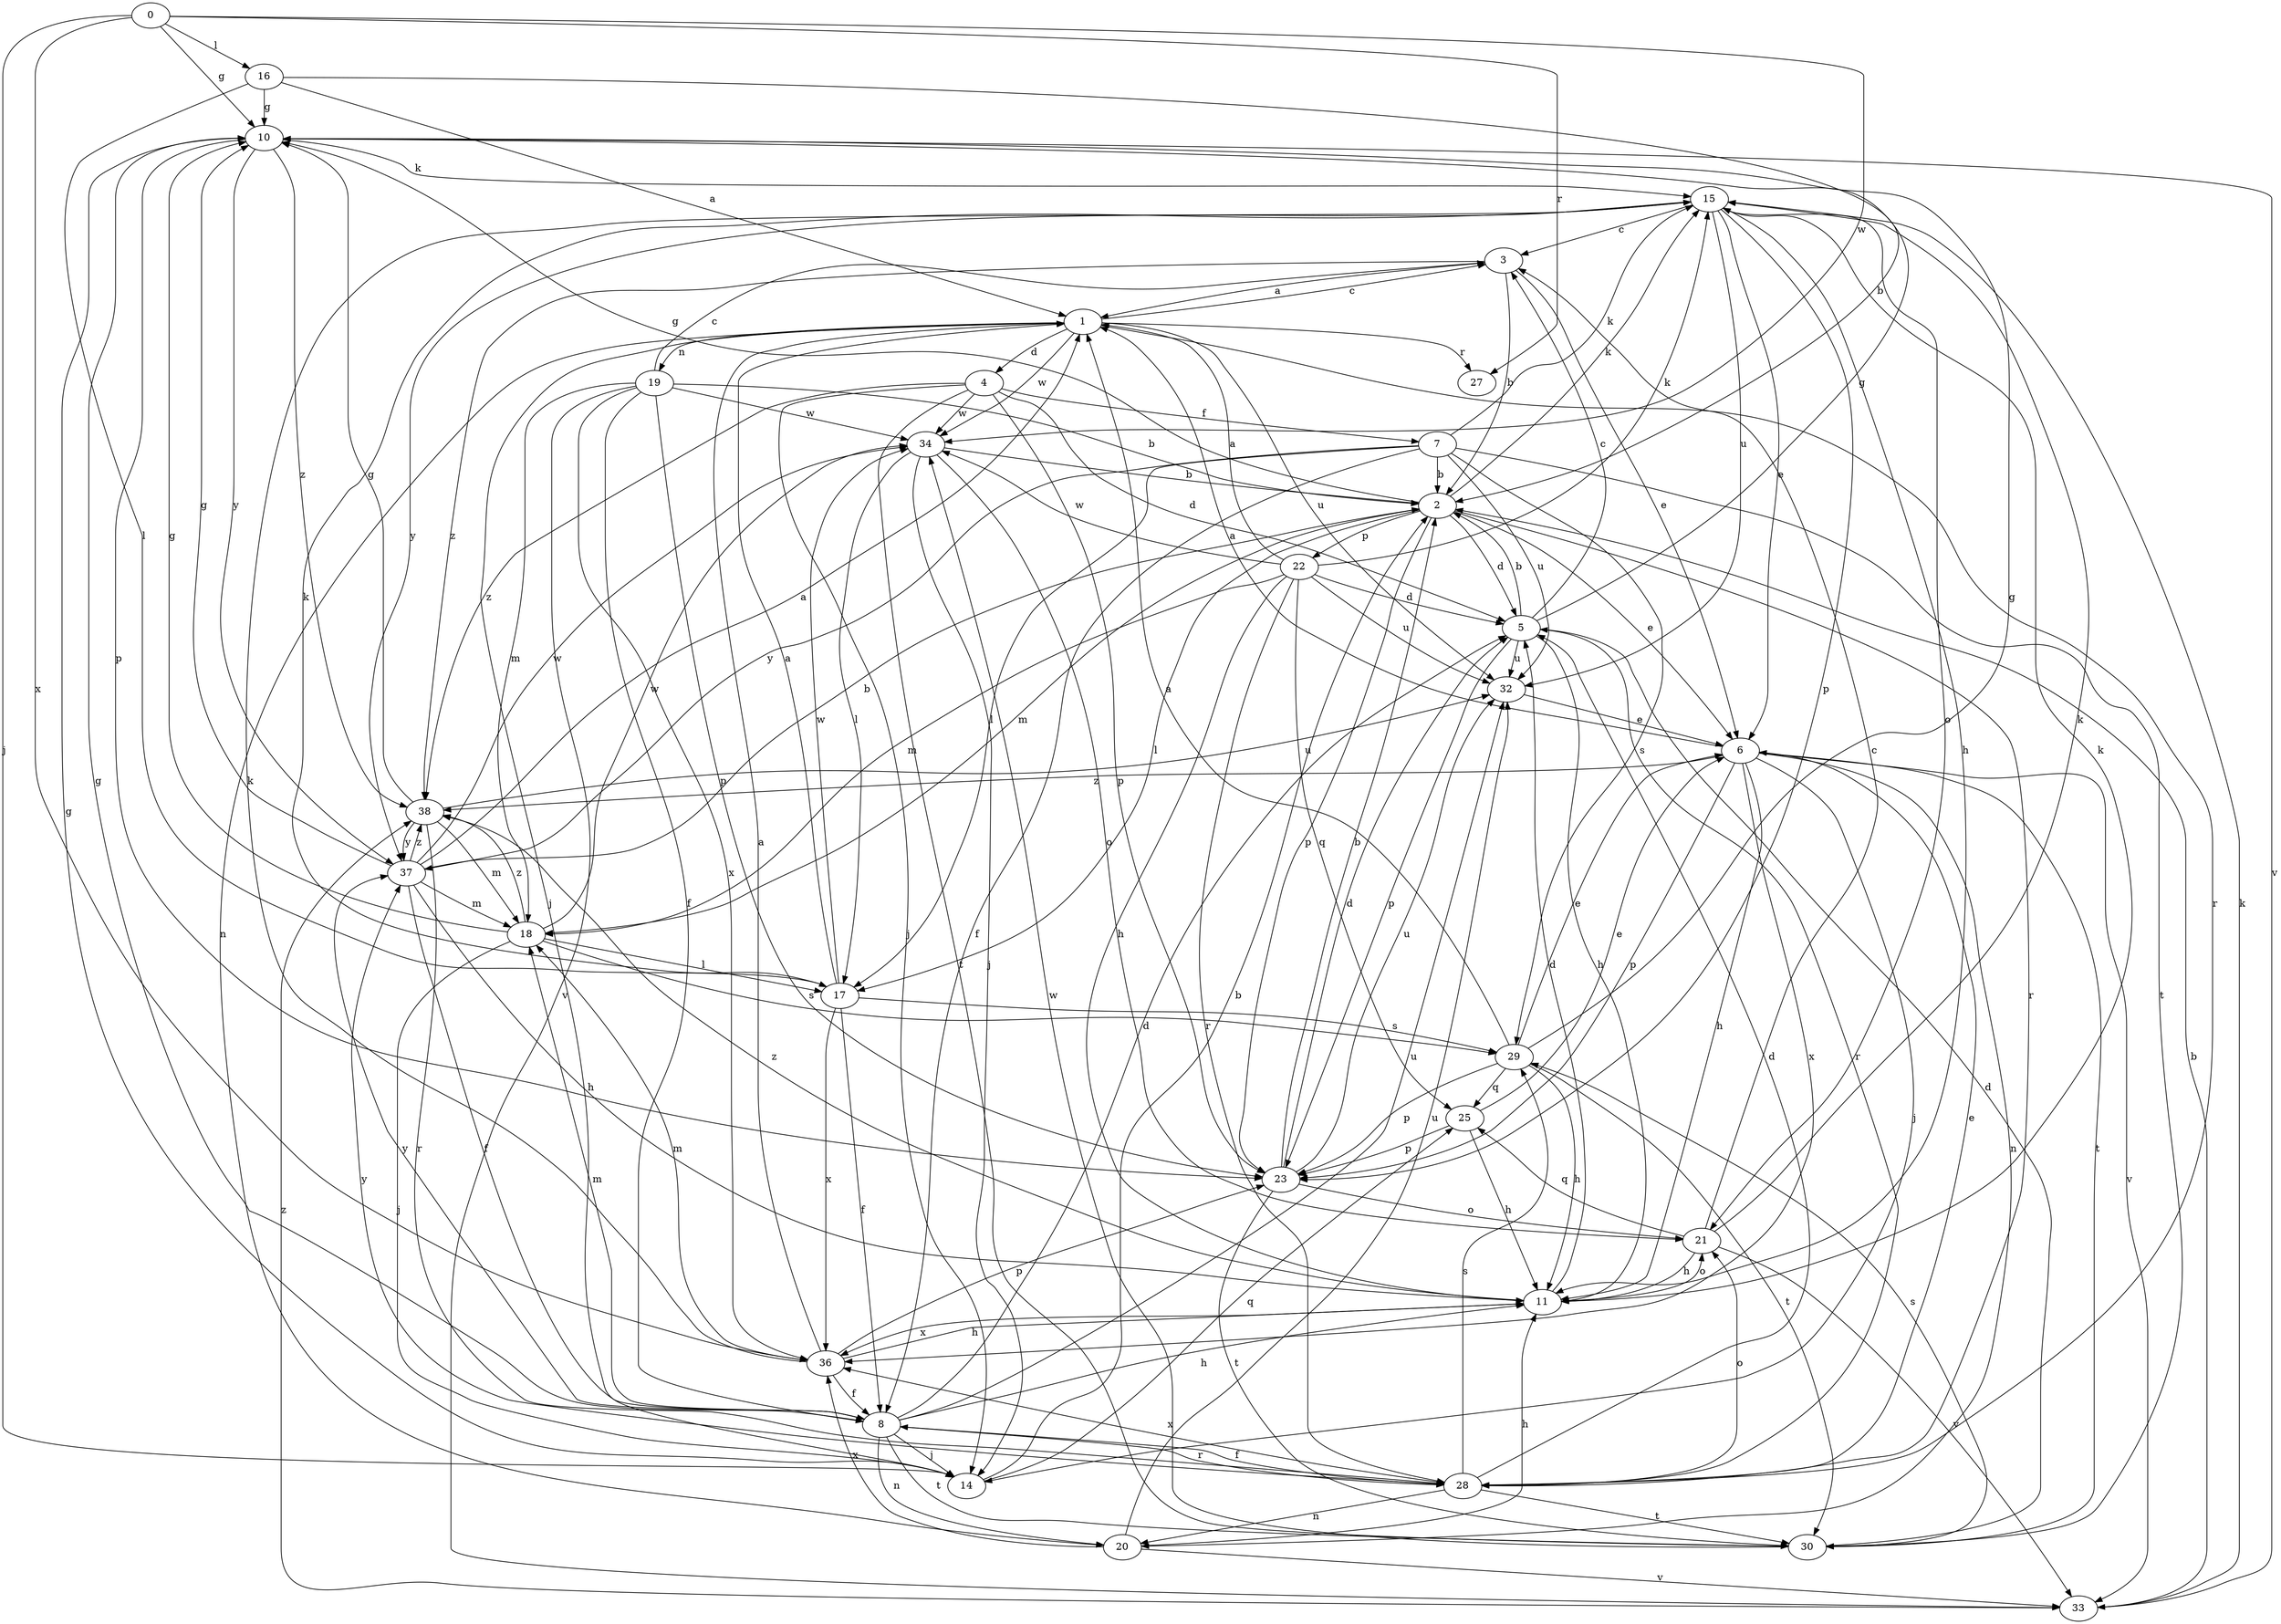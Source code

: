 strict digraph  {
0;
1;
2;
3;
4;
5;
6;
7;
8;
10;
11;
14;
15;
16;
17;
18;
19;
20;
21;
22;
23;
25;
27;
28;
29;
30;
32;
33;
34;
36;
37;
38;
0 -> 10  [label=g];
0 -> 14  [label=j];
0 -> 16  [label=l];
0 -> 27  [label=r];
0 -> 34  [label=w];
0 -> 36  [label=x];
1 -> 3  [label=c];
1 -> 4  [label=d];
1 -> 14  [label=j];
1 -> 19  [label=n];
1 -> 20  [label=n];
1 -> 27  [label=r];
1 -> 28  [label=r];
1 -> 32  [label=u];
1 -> 34  [label=w];
2 -> 5  [label=d];
2 -> 6  [label=e];
2 -> 10  [label=g];
2 -> 15  [label=k];
2 -> 17  [label=l];
2 -> 18  [label=m];
2 -> 22  [label=p];
2 -> 23  [label=p];
2 -> 28  [label=r];
3 -> 1  [label=a];
3 -> 2  [label=b];
3 -> 6  [label=e];
3 -> 38  [label=z];
4 -> 5  [label=d];
4 -> 7  [label=f];
4 -> 14  [label=j];
4 -> 23  [label=p];
4 -> 30  [label=t];
4 -> 34  [label=w];
4 -> 38  [label=z];
5 -> 2  [label=b];
5 -> 3  [label=c];
5 -> 10  [label=g];
5 -> 11  [label=h];
5 -> 23  [label=p];
5 -> 28  [label=r];
5 -> 32  [label=u];
6 -> 1  [label=a];
6 -> 11  [label=h];
6 -> 14  [label=j];
6 -> 20  [label=n];
6 -> 23  [label=p];
6 -> 30  [label=t];
6 -> 33  [label=v];
6 -> 36  [label=x];
6 -> 38  [label=z];
7 -> 2  [label=b];
7 -> 8  [label=f];
7 -> 15  [label=k];
7 -> 17  [label=l];
7 -> 29  [label=s];
7 -> 30  [label=t];
7 -> 32  [label=u];
7 -> 37  [label=y];
8 -> 5  [label=d];
8 -> 10  [label=g];
8 -> 11  [label=h];
8 -> 14  [label=j];
8 -> 18  [label=m];
8 -> 20  [label=n];
8 -> 28  [label=r];
8 -> 30  [label=t];
8 -> 32  [label=u];
8 -> 37  [label=y];
10 -> 15  [label=k];
10 -> 23  [label=p];
10 -> 33  [label=v];
10 -> 37  [label=y];
10 -> 38  [label=z];
11 -> 5  [label=d];
11 -> 15  [label=k];
11 -> 21  [label=o];
11 -> 36  [label=x];
11 -> 38  [label=z];
14 -> 2  [label=b];
14 -> 10  [label=g];
14 -> 25  [label=q];
15 -> 3  [label=c];
15 -> 6  [label=e];
15 -> 11  [label=h];
15 -> 21  [label=o];
15 -> 23  [label=p];
15 -> 32  [label=u];
15 -> 37  [label=y];
16 -> 1  [label=a];
16 -> 2  [label=b];
16 -> 10  [label=g];
16 -> 17  [label=l];
17 -> 1  [label=a];
17 -> 8  [label=f];
17 -> 15  [label=k];
17 -> 29  [label=s];
17 -> 34  [label=w];
17 -> 36  [label=x];
18 -> 10  [label=g];
18 -> 14  [label=j];
18 -> 17  [label=l];
18 -> 29  [label=s];
18 -> 34  [label=w];
18 -> 38  [label=z];
19 -> 2  [label=b];
19 -> 3  [label=c];
19 -> 8  [label=f];
19 -> 18  [label=m];
19 -> 23  [label=p];
19 -> 33  [label=v];
19 -> 34  [label=w];
19 -> 36  [label=x];
20 -> 11  [label=h];
20 -> 32  [label=u];
20 -> 33  [label=v];
20 -> 36  [label=x];
21 -> 3  [label=c];
21 -> 11  [label=h];
21 -> 15  [label=k];
21 -> 25  [label=q];
21 -> 33  [label=v];
22 -> 1  [label=a];
22 -> 5  [label=d];
22 -> 11  [label=h];
22 -> 15  [label=k];
22 -> 18  [label=m];
22 -> 25  [label=q];
22 -> 28  [label=r];
22 -> 32  [label=u];
22 -> 34  [label=w];
23 -> 2  [label=b];
23 -> 5  [label=d];
23 -> 21  [label=o];
23 -> 30  [label=t];
23 -> 32  [label=u];
25 -> 6  [label=e];
25 -> 11  [label=h];
25 -> 23  [label=p];
28 -> 5  [label=d];
28 -> 6  [label=e];
28 -> 8  [label=f];
28 -> 20  [label=n];
28 -> 21  [label=o];
28 -> 29  [label=s];
28 -> 30  [label=t];
28 -> 36  [label=x];
28 -> 37  [label=y];
29 -> 1  [label=a];
29 -> 6  [label=e];
29 -> 10  [label=g];
29 -> 11  [label=h];
29 -> 23  [label=p];
29 -> 25  [label=q];
29 -> 30  [label=t];
30 -> 5  [label=d];
30 -> 29  [label=s];
30 -> 34  [label=w];
32 -> 6  [label=e];
33 -> 2  [label=b];
33 -> 15  [label=k];
33 -> 38  [label=z];
34 -> 2  [label=b];
34 -> 14  [label=j];
34 -> 17  [label=l];
34 -> 21  [label=o];
36 -> 1  [label=a];
36 -> 8  [label=f];
36 -> 11  [label=h];
36 -> 15  [label=k];
36 -> 18  [label=m];
36 -> 23  [label=p];
37 -> 1  [label=a];
37 -> 2  [label=b];
37 -> 8  [label=f];
37 -> 10  [label=g];
37 -> 11  [label=h];
37 -> 18  [label=m];
37 -> 34  [label=w];
37 -> 38  [label=z];
38 -> 10  [label=g];
38 -> 18  [label=m];
38 -> 28  [label=r];
38 -> 32  [label=u];
38 -> 37  [label=y];
}

